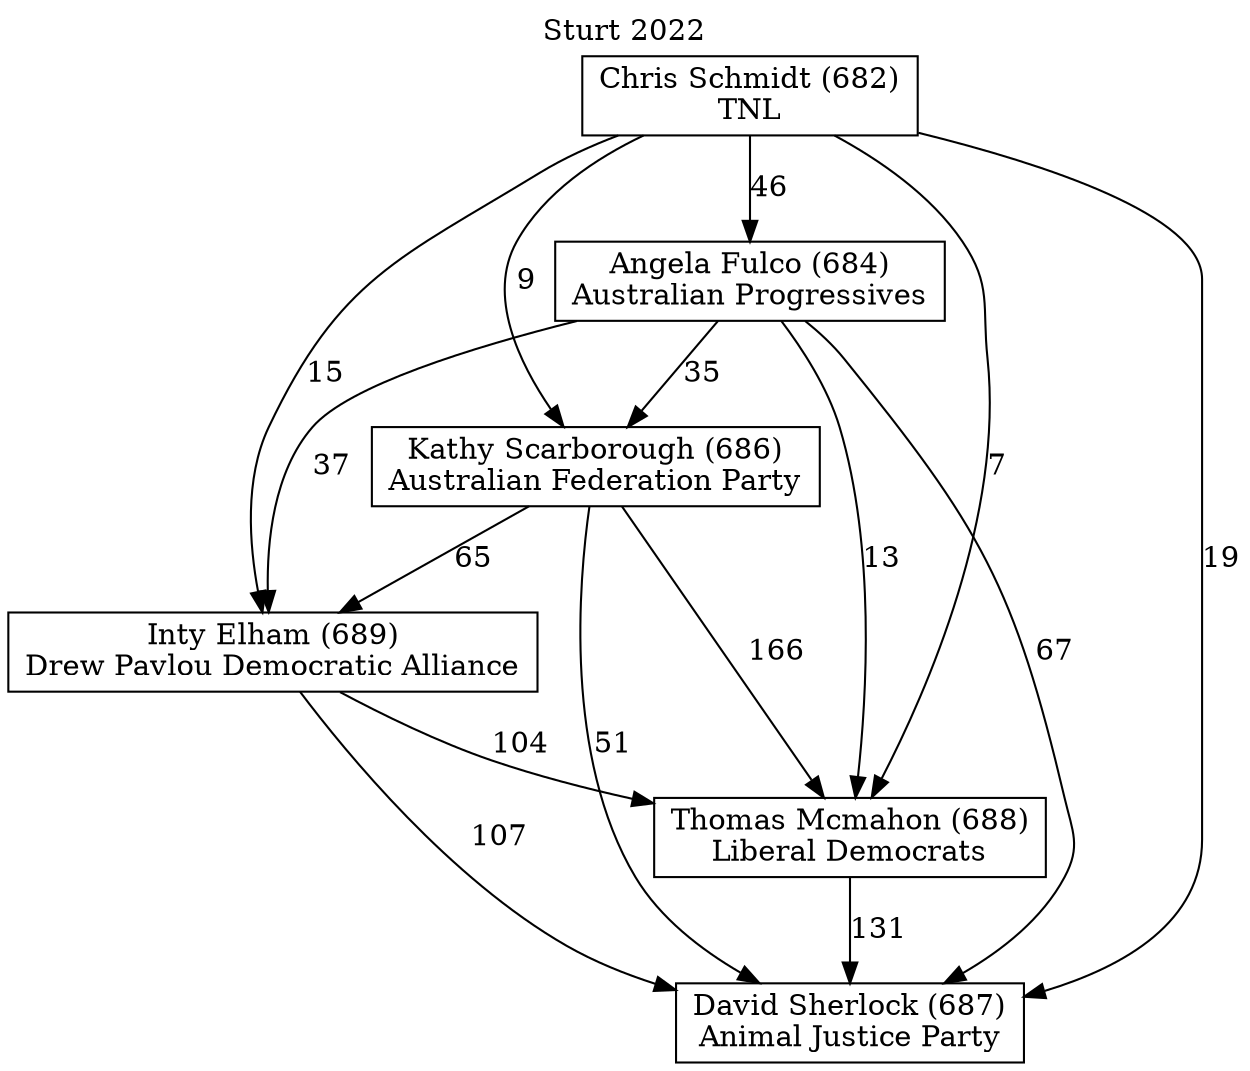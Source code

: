 // House preference flow
digraph "David Sherlock (687)_Sturt_2022" {
	graph [label="Sturt 2022" labelloc=t mclimit=10]
	node [shape=box]
	"Kathy Scarborough (686)" [label="Kathy Scarborough (686)
Australian Federation Party"]
	"Inty Elham (689)" [label="Inty Elham (689)
Drew Pavlou Democratic Alliance"]
	"Chris Schmidt (682)" [label="Chris Schmidt (682)
TNL"]
	"Angela Fulco (684)" [label="Angela Fulco (684)
Australian Progressives"]
	"Thomas Mcmahon (688)" [label="Thomas Mcmahon (688)
Liberal Democrats"]
	"David Sherlock (687)" [label="David Sherlock (687)
Animal Justice Party"]
	"Chris Schmidt (682)" -> "Inty Elham (689)" [label=15]
	"Chris Schmidt (682)" -> "Kathy Scarborough (686)" [label=9]
	"Thomas Mcmahon (688)" -> "David Sherlock (687)" [label=131]
	"Kathy Scarborough (686)" -> "Inty Elham (689)" [label=65]
	"Inty Elham (689)" -> "David Sherlock (687)" [label=107]
	"Angela Fulco (684)" -> "Kathy Scarborough (686)" [label=35]
	"Angela Fulco (684)" -> "Thomas Mcmahon (688)" [label=13]
	"Chris Schmidt (682)" -> "Thomas Mcmahon (688)" [label=7]
	"Inty Elham (689)" -> "Thomas Mcmahon (688)" [label=104]
	"Angela Fulco (684)" -> "David Sherlock (687)" [label=67]
	"Chris Schmidt (682)" -> "Angela Fulco (684)" [label=46]
	"Kathy Scarborough (686)" -> "David Sherlock (687)" [label=51]
	"Chris Schmidt (682)" -> "David Sherlock (687)" [label=19]
	"Angela Fulco (684)" -> "Inty Elham (689)" [label=37]
	"Kathy Scarborough (686)" -> "Thomas Mcmahon (688)" [label=166]
}
